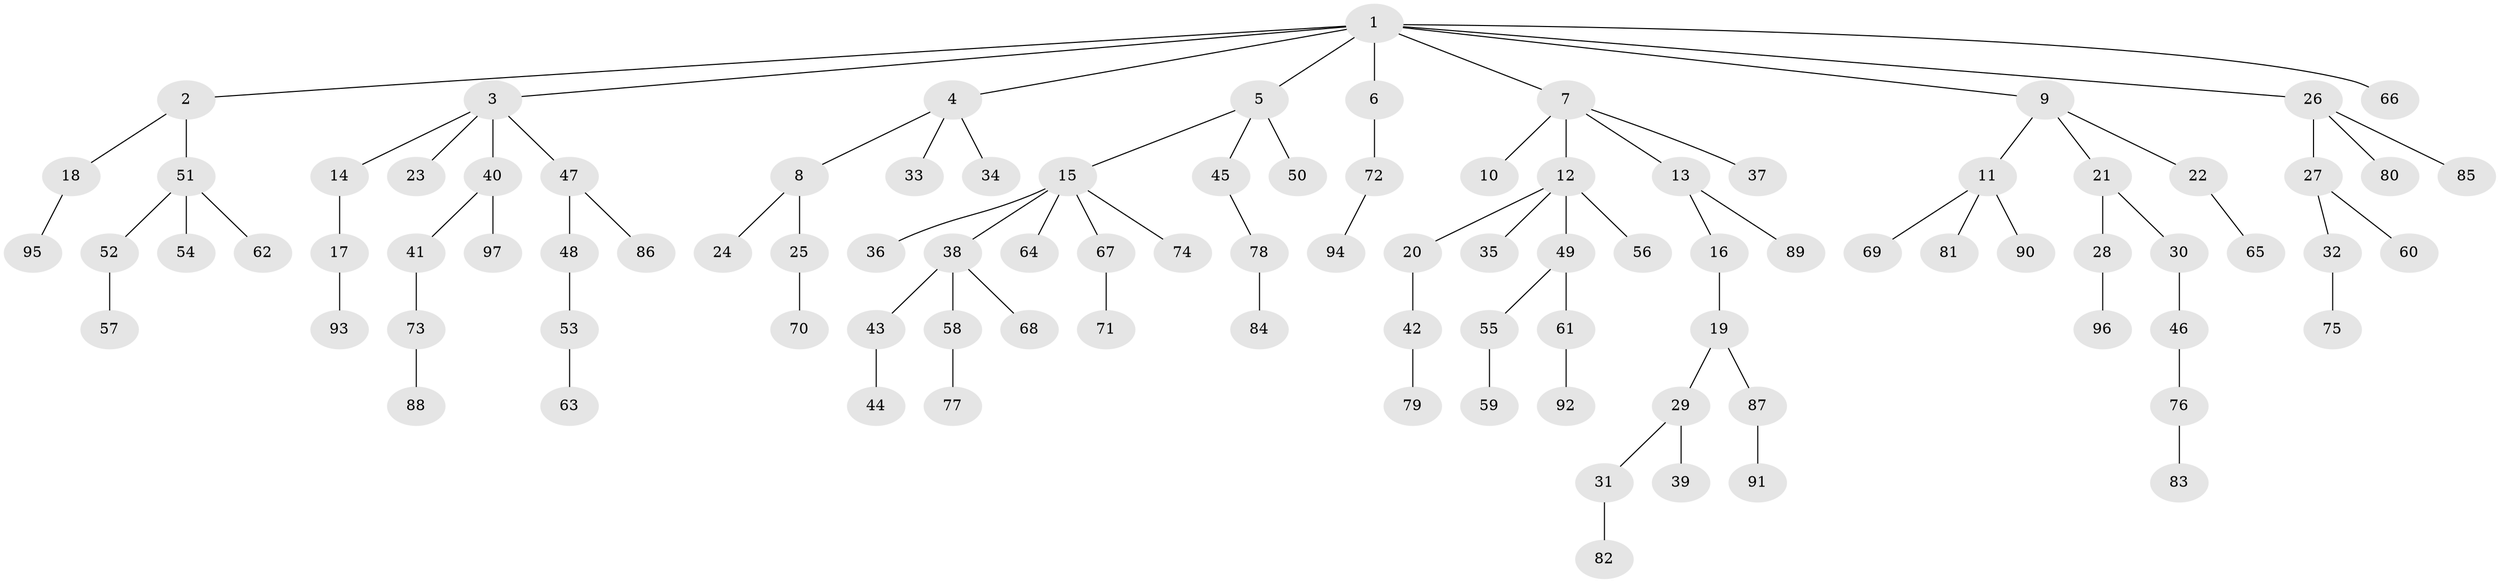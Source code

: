 // coarse degree distribution, {9: 0.014925373134328358, 3: 0.1791044776119403, 6: 0.014925373134328358, 4: 0.04477611940298507, 8: 0.014925373134328358, 1: 0.5970149253731343, 2: 0.11940298507462686, 5: 0.014925373134328358}
// Generated by graph-tools (version 1.1) at 2025/52/02/27/25 19:52:11]
// undirected, 97 vertices, 96 edges
graph export_dot {
graph [start="1"]
  node [color=gray90,style=filled];
  1;
  2;
  3;
  4;
  5;
  6;
  7;
  8;
  9;
  10;
  11;
  12;
  13;
  14;
  15;
  16;
  17;
  18;
  19;
  20;
  21;
  22;
  23;
  24;
  25;
  26;
  27;
  28;
  29;
  30;
  31;
  32;
  33;
  34;
  35;
  36;
  37;
  38;
  39;
  40;
  41;
  42;
  43;
  44;
  45;
  46;
  47;
  48;
  49;
  50;
  51;
  52;
  53;
  54;
  55;
  56;
  57;
  58;
  59;
  60;
  61;
  62;
  63;
  64;
  65;
  66;
  67;
  68;
  69;
  70;
  71;
  72;
  73;
  74;
  75;
  76;
  77;
  78;
  79;
  80;
  81;
  82;
  83;
  84;
  85;
  86;
  87;
  88;
  89;
  90;
  91;
  92;
  93;
  94;
  95;
  96;
  97;
  1 -- 2;
  1 -- 3;
  1 -- 4;
  1 -- 5;
  1 -- 6;
  1 -- 7;
  1 -- 9;
  1 -- 26;
  1 -- 66;
  2 -- 18;
  2 -- 51;
  3 -- 14;
  3 -- 23;
  3 -- 40;
  3 -- 47;
  4 -- 8;
  4 -- 33;
  4 -- 34;
  5 -- 15;
  5 -- 45;
  5 -- 50;
  6 -- 72;
  7 -- 10;
  7 -- 12;
  7 -- 13;
  7 -- 37;
  8 -- 24;
  8 -- 25;
  9 -- 11;
  9 -- 21;
  9 -- 22;
  11 -- 69;
  11 -- 81;
  11 -- 90;
  12 -- 20;
  12 -- 35;
  12 -- 49;
  12 -- 56;
  13 -- 16;
  13 -- 89;
  14 -- 17;
  15 -- 36;
  15 -- 38;
  15 -- 64;
  15 -- 67;
  15 -- 74;
  16 -- 19;
  17 -- 93;
  18 -- 95;
  19 -- 29;
  19 -- 87;
  20 -- 42;
  21 -- 28;
  21 -- 30;
  22 -- 65;
  25 -- 70;
  26 -- 27;
  26 -- 80;
  26 -- 85;
  27 -- 32;
  27 -- 60;
  28 -- 96;
  29 -- 31;
  29 -- 39;
  30 -- 46;
  31 -- 82;
  32 -- 75;
  38 -- 43;
  38 -- 58;
  38 -- 68;
  40 -- 41;
  40 -- 97;
  41 -- 73;
  42 -- 79;
  43 -- 44;
  45 -- 78;
  46 -- 76;
  47 -- 48;
  47 -- 86;
  48 -- 53;
  49 -- 55;
  49 -- 61;
  51 -- 52;
  51 -- 54;
  51 -- 62;
  52 -- 57;
  53 -- 63;
  55 -- 59;
  58 -- 77;
  61 -- 92;
  67 -- 71;
  72 -- 94;
  73 -- 88;
  76 -- 83;
  78 -- 84;
  87 -- 91;
}
